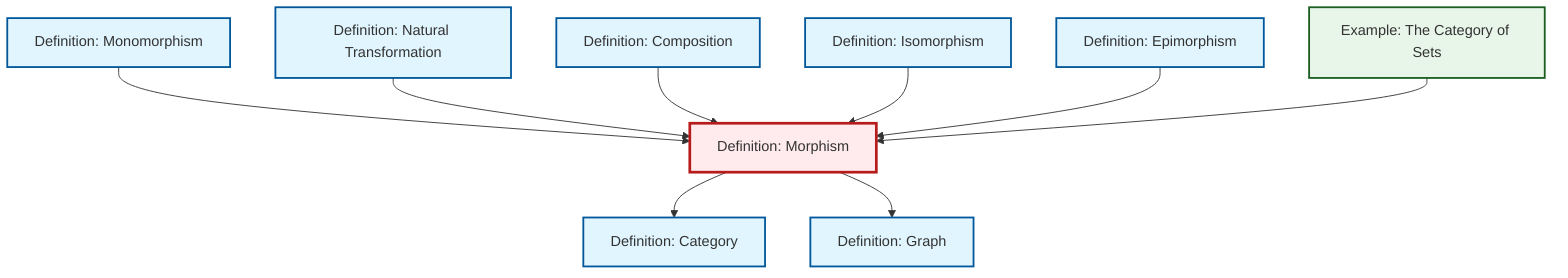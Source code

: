graph TD
    classDef definition fill:#e1f5fe,stroke:#01579b,stroke-width:2px
    classDef theorem fill:#f3e5f5,stroke:#4a148c,stroke-width:2px
    classDef axiom fill:#fff3e0,stroke:#e65100,stroke-width:2px
    classDef example fill:#e8f5e9,stroke:#1b5e20,stroke-width:2px
    classDef current fill:#ffebee,stroke:#b71c1c,stroke-width:3px
    def-natural-transformation["Definition: Natural Transformation"]:::definition
    def-epimorphism["Definition: Epimorphism"]:::definition
    def-monomorphism["Definition: Monomorphism"]:::definition
    ex-set-category["Example: The Category of Sets"]:::example
    def-composition["Definition: Composition"]:::definition
    def-morphism["Definition: Morphism"]:::definition
    def-category["Definition: Category"]:::definition
    def-isomorphism["Definition: Isomorphism"]:::definition
    def-graph["Definition: Graph"]:::definition
    def-morphism --> def-category
    def-monomorphism --> def-morphism
    def-natural-transformation --> def-morphism
    def-composition --> def-morphism
    def-morphism --> def-graph
    def-isomorphism --> def-morphism
    def-epimorphism --> def-morphism
    ex-set-category --> def-morphism
    class def-morphism current